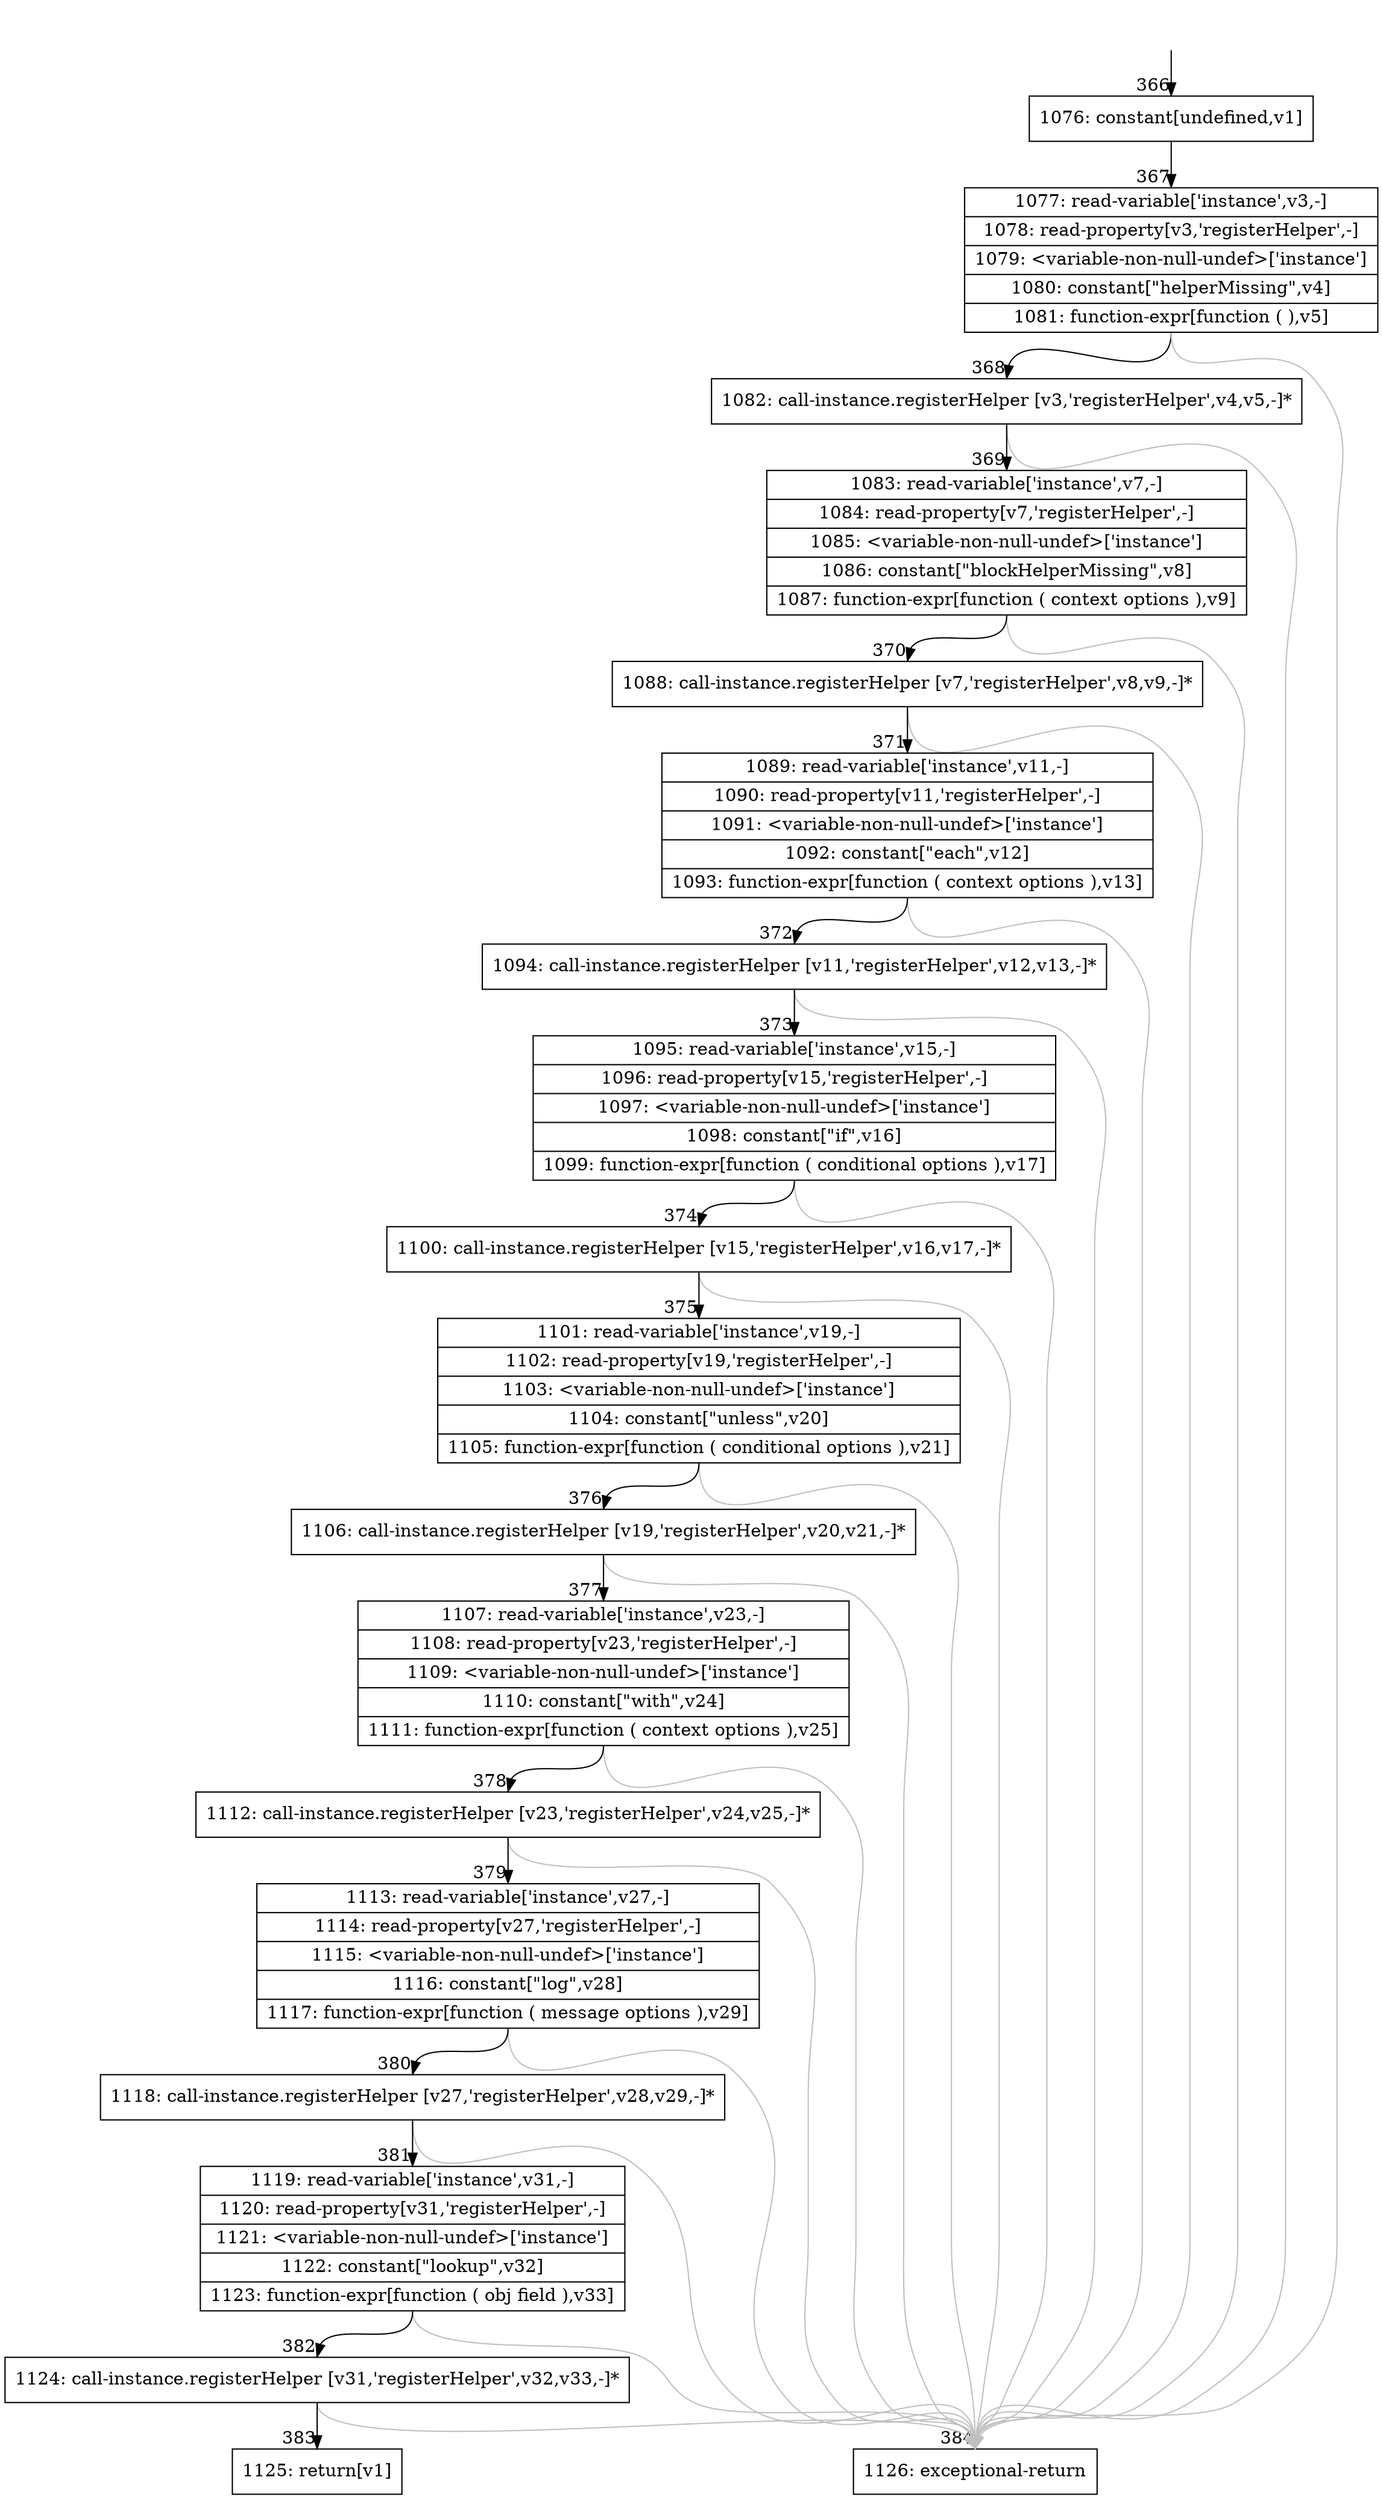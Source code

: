 digraph {
rankdir="TD"
BB_entry22[shape=none,label=""];
BB_entry22 -> BB366 [tailport=s, headport=n, headlabel="    366"]
BB366 [shape=record label="{1076: constant[undefined,v1]}" ] 
BB366 -> BB367 [tailport=s, headport=n, headlabel="      367"]
BB367 [shape=record label="{1077: read-variable['instance',v3,-]|1078: read-property[v3,'registerHelper',-]|1079: \<variable-non-null-undef\>['instance']|1080: constant[\"helperMissing\",v4]|1081: function-expr[function ( ),v5]}" ] 
BB367 -> BB368 [tailport=s, headport=n, headlabel="      368"]
BB367 -> BB384 [tailport=s, headport=n, color=gray, headlabel="      384"]
BB368 [shape=record label="{1082: call-instance.registerHelper [v3,'registerHelper',v4,v5,-]*}" ] 
BB368 -> BB369 [tailport=s, headport=n, headlabel="      369"]
BB368 -> BB384 [tailport=s, headport=n, color=gray]
BB369 [shape=record label="{1083: read-variable['instance',v7,-]|1084: read-property[v7,'registerHelper',-]|1085: \<variable-non-null-undef\>['instance']|1086: constant[\"blockHelperMissing\",v8]|1087: function-expr[function ( context options ),v9]}" ] 
BB369 -> BB370 [tailport=s, headport=n, headlabel="      370"]
BB369 -> BB384 [tailport=s, headport=n, color=gray]
BB370 [shape=record label="{1088: call-instance.registerHelper [v7,'registerHelper',v8,v9,-]*}" ] 
BB370 -> BB371 [tailport=s, headport=n, headlabel="      371"]
BB370 -> BB384 [tailport=s, headport=n, color=gray]
BB371 [shape=record label="{1089: read-variable['instance',v11,-]|1090: read-property[v11,'registerHelper',-]|1091: \<variable-non-null-undef\>['instance']|1092: constant[\"each\",v12]|1093: function-expr[function ( context options ),v13]}" ] 
BB371 -> BB372 [tailport=s, headport=n, headlabel="      372"]
BB371 -> BB384 [tailport=s, headport=n, color=gray]
BB372 [shape=record label="{1094: call-instance.registerHelper [v11,'registerHelper',v12,v13,-]*}" ] 
BB372 -> BB373 [tailport=s, headport=n, headlabel="      373"]
BB372 -> BB384 [tailport=s, headport=n, color=gray]
BB373 [shape=record label="{1095: read-variable['instance',v15,-]|1096: read-property[v15,'registerHelper',-]|1097: \<variable-non-null-undef\>['instance']|1098: constant[\"if\",v16]|1099: function-expr[function ( conditional options ),v17]}" ] 
BB373 -> BB374 [tailport=s, headport=n, headlabel="      374"]
BB373 -> BB384 [tailport=s, headport=n, color=gray]
BB374 [shape=record label="{1100: call-instance.registerHelper [v15,'registerHelper',v16,v17,-]*}" ] 
BB374 -> BB375 [tailport=s, headport=n, headlabel="      375"]
BB374 -> BB384 [tailport=s, headport=n, color=gray]
BB375 [shape=record label="{1101: read-variable['instance',v19,-]|1102: read-property[v19,'registerHelper',-]|1103: \<variable-non-null-undef\>['instance']|1104: constant[\"unless\",v20]|1105: function-expr[function ( conditional options ),v21]}" ] 
BB375 -> BB376 [tailport=s, headport=n, headlabel="      376"]
BB375 -> BB384 [tailport=s, headport=n, color=gray]
BB376 [shape=record label="{1106: call-instance.registerHelper [v19,'registerHelper',v20,v21,-]*}" ] 
BB376 -> BB377 [tailport=s, headport=n, headlabel="      377"]
BB376 -> BB384 [tailport=s, headport=n, color=gray]
BB377 [shape=record label="{1107: read-variable['instance',v23,-]|1108: read-property[v23,'registerHelper',-]|1109: \<variable-non-null-undef\>['instance']|1110: constant[\"with\",v24]|1111: function-expr[function ( context options ),v25]}" ] 
BB377 -> BB378 [tailport=s, headport=n, headlabel="      378"]
BB377 -> BB384 [tailport=s, headport=n, color=gray]
BB378 [shape=record label="{1112: call-instance.registerHelper [v23,'registerHelper',v24,v25,-]*}" ] 
BB378 -> BB379 [tailport=s, headport=n, headlabel="      379"]
BB378 -> BB384 [tailport=s, headport=n, color=gray]
BB379 [shape=record label="{1113: read-variable['instance',v27,-]|1114: read-property[v27,'registerHelper',-]|1115: \<variable-non-null-undef\>['instance']|1116: constant[\"log\",v28]|1117: function-expr[function ( message options ),v29]}" ] 
BB379 -> BB380 [tailport=s, headport=n, headlabel="      380"]
BB379 -> BB384 [tailport=s, headport=n, color=gray]
BB380 [shape=record label="{1118: call-instance.registerHelper [v27,'registerHelper',v28,v29,-]*}" ] 
BB380 -> BB381 [tailport=s, headport=n, headlabel="      381"]
BB380 -> BB384 [tailport=s, headport=n, color=gray]
BB381 [shape=record label="{1119: read-variable['instance',v31,-]|1120: read-property[v31,'registerHelper',-]|1121: \<variable-non-null-undef\>['instance']|1122: constant[\"lookup\",v32]|1123: function-expr[function ( obj field ),v33]}" ] 
BB381 -> BB382 [tailport=s, headport=n, headlabel="      382"]
BB381 -> BB384 [tailport=s, headport=n, color=gray]
BB382 [shape=record label="{1124: call-instance.registerHelper [v31,'registerHelper',v32,v33,-]*}" ] 
BB382 -> BB383 [tailport=s, headport=n, headlabel="      383"]
BB382 -> BB384 [tailport=s, headport=n, color=gray]
BB383 [shape=record label="{1125: return[v1]}" ] 
BB384 [shape=record label="{1126: exceptional-return}" ] 
//#$~ 396
}
